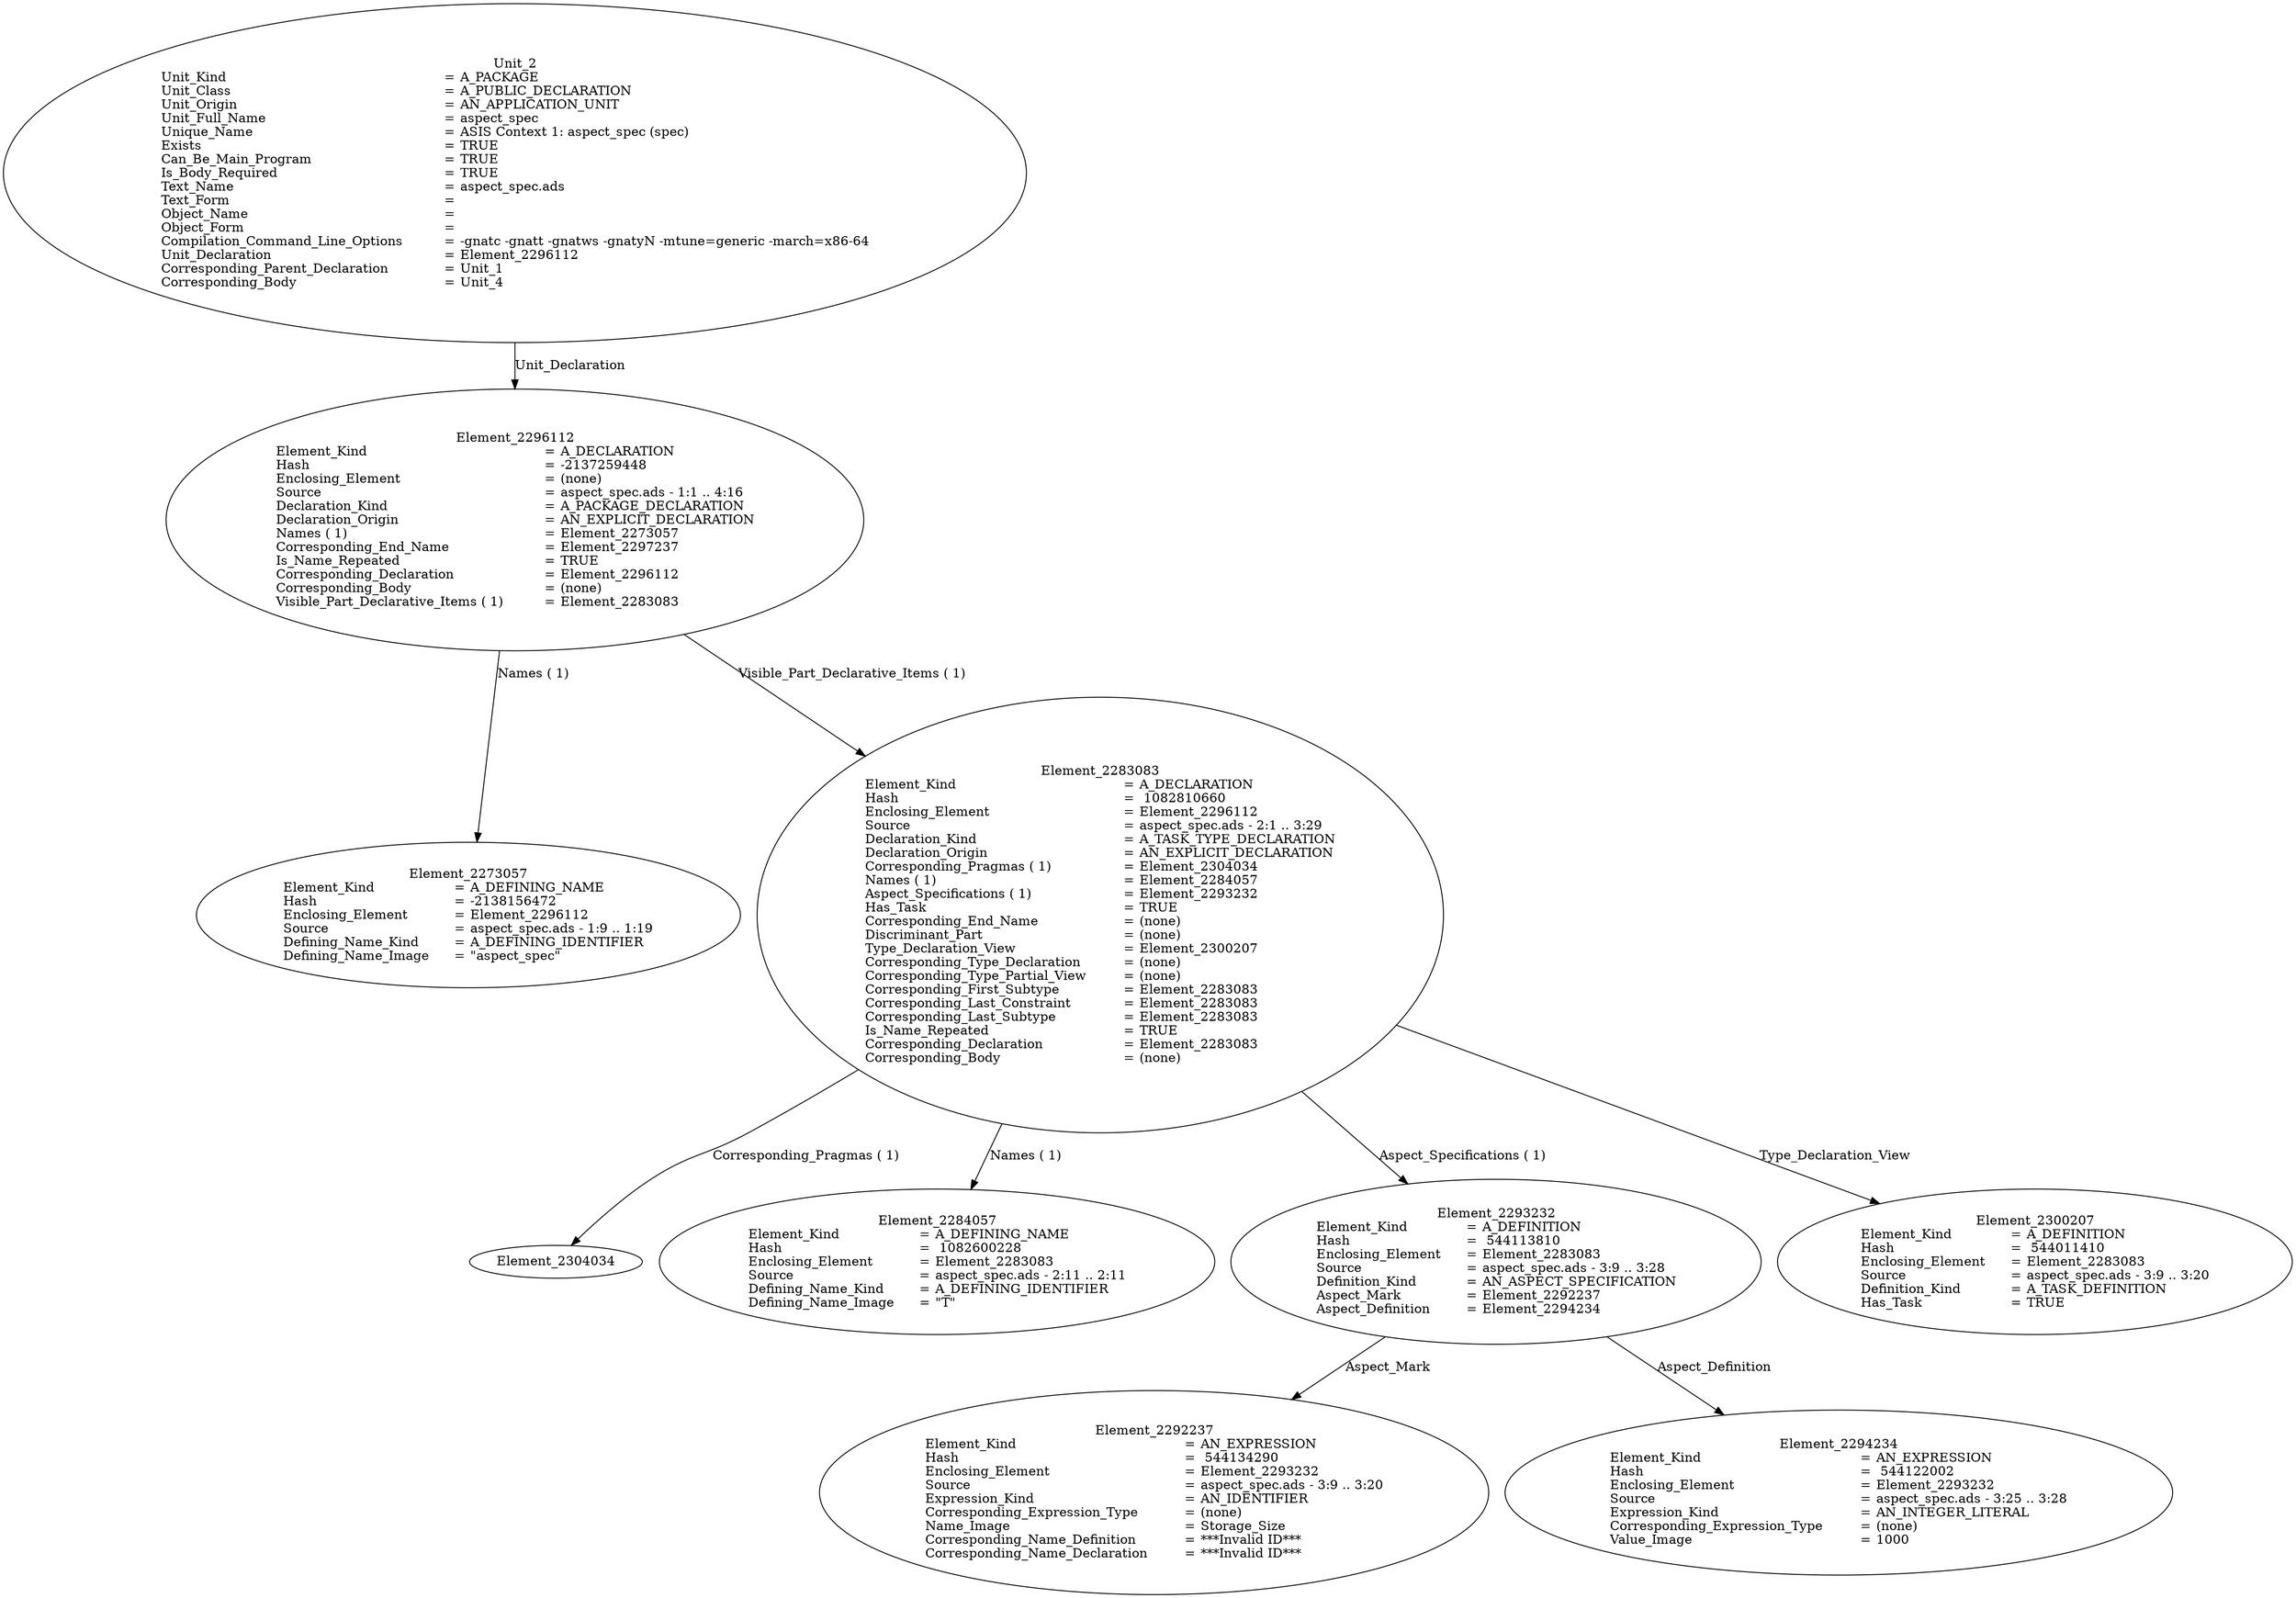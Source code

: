 digraph "aspect_spec.adt" {
  Unit_2 -> Element_2296112
      [ label=Unit_Declaration ];
  Unit_2
      [ label=<<TABLE BORDER="0" CELLBORDER="0" CELLSPACING="0" CELLPADDING="0"> 
          <TR><TD COLSPAN="3">Unit_2</TD></TR>
          <TR><TD ALIGN="LEFT">Unit_Kind   </TD><TD> = </TD><TD ALIGN="LEFT">A_PACKAGE</TD></TR>
          <TR><TD ALIGN="LEFT">Unit_Class   </TD><TD> = </TD><TD ALIGN="LEFT">A_PUBLIC_DECLARATION</TD></TR>
          <TR><TD ALIGN="LEFT">Unit_Origin   </TD><TD> = </TD><TD ALIGN="LEFT">AN_APPLICATION_UNIT</TD></TR>
          <TR><TD ALIGN="LEFT">Unit_Full_Name    </TD><TD> = </TD><TD ALIGN="LEFT">aspect_spec</TD></TR>
          <TR><TD ALIGN="LEFT">Unique_Name   </TD><TD> = </TD><TD ALIGN="LEFT">ASIS Context 1: aspect_spec (spec)</TD></TR>
          <TR><TD ALIGN="LEFT">Exists  </TD><TD> = </TD><TD ALIGN="LEFT">TRUE</TD></TR>
          <TR><TD ALIGN="LEFT">Can_Be_Main_Program     </TD><TD> = </TD><TD ALIGN="LEFT">TRUE</TD></TR>
          <TR><TD ALIGN="LEFT">Is_Body_Required     </TD><TD> = </TD><TD ALIGN="LEFT">TRUE</TD></TR>
          <TR><TD ALIGN="LEFT">Text_Name   </TD><TD> = </TD><TD ALIGN="LEFT">aspect_spec.ads</TD></TR>
          <TR><TD ALIGN="LEFT">Text_Form   </TD><TD> = </TD><TD ALIGN="LEFT"></TD></TR>
          <TR><TD ALIGN="LEFT">Object_Name   </TD><TD> = </TD><TD ALIGN="LEFT"></TD></TR>
          <TR><TD ALIGN="LEFT">Object_Form   </TD><TD> = </TD><TD ALIGN="LEFT"></TD></TR>
          <TR><TD ALIGN="LEFT">Compilation_Command_Line_Options         </TD><TD> = </TD><TD ALIGN="LEFT">-gnatc -gnatt -gnatws -gnatyN -mtune=generic -march=x86-64</TD></TR>
          <TR><TD ALIGN="LEFT">Unit_Declaration     </TD><TD> = </TD><TD ALIGN="LEFT">Element_2296112</TD></TR>
          <TR><TD ALIGN="LEFT">Corresponding_Parent_Declaration         </TD><TD> = </TD><TD ALIGN="LEFT">Unit_1</TD></TR>
          <TR><TD ALIGN="LEFT">Corresponding_Body     </TD><TD> = </TD><TD ALIGN="LEFT">Unit_4</TD></TR>
          </TABLE>> ];
  Element_2296112 -> Element_2273057
      [ label="Names ( 1)" ];
  Element_2296112 -> Element_2283083
      [ label="Visible_Part_Declarative_Items ( 1)" ];
  Element_2296112
      [ label=<<TABLE BORDER="0" CELLBORDER="0" CELLSPACING="0" CELLPADDING="0"> 
          <TR><TD COLSPAN="3">Element_2296112</TD></TR>
          <TR><TD ALIGN="LEFT">Element_Kind    </TD><TD> = </TD><TD ALIGN="LEFT">A_DECLARATION</TD></TR>
          <TR><TD ALIGN="LEFT">Hash  </TD><TD> = </TD><TD ALIGN="LEFT">-2137259448</TD></TR>
          <TR><TD ALIGN="LEFT">Enclosing_Element     </TD><TD> = </TD><TD ALIGN="LEFT">(none)</TD></TR>
          <TR><TD ALIGN="LEFT">Source  </TD><TD> = </TD><TD ALIGN="LEFT">aspect_spec.ads - 1:1 .. 4:16</TD></TR>
          <TR><TD ALIGN="LEFT">Declaration_Kind     </TD><TD> = </TD><TD ALIGN="LEFT">A_PACKAGE_DECLARATION</TD></TR>
          <TR><TD ALIGN="LEFT">Declaration_Origin     </TD><TD> = </TD><TD ALIGN="LEFT">AN_EXPLICIT_DECLARATION</TD></TR>
          <TR><TD ALIGN="LEFT">Names ( 1)   </TD><TD> = </TD><TD ALIGN="LEFT">Element_2273057</TD></TR>
          <TR><TD ALIGN="LEFT">Corresponding_End_Name      </TD><TD> = </TD><TD ALIGN="LEFT">Element_2297237</TD></TR>
          <TR><TD ALIGN="LEFT">Is_Name_Repeated     </TD><TD> = </TD><TD ALIGN="LEFT">TRUE</TD></TR>
          <TR><TD ALIGN="LEFT">Corresponding_Declaration       </TD><TD> = </TD><TD ALIGN="LEFT">Element_2296112</TD></TR>
          <TR><TD ALIGN="LEFT">Corresponding_Body     </TD><TD> = </TD><TD ALIGN="LEFT">(none)</TD></TR>
          <TR><TD ALIGN="LEFT">Visible_Part_Declarative_Items ( 1)         </TD><TD> = </TD><TD ALIGN="LEFT">Element_2283083</TD></TR>
          </TABLE>> ];
  Element_2273057
      [ label=<<TABLE BORDER="0" CELLBORDER="0" CELLSPACING="0" CELLPADDING="0"> 
          <TR><TD COLSPAN="3">Element_2273057</TD></TR>
          <TR><TD ALIGN="LEFT">Element_Kind    </TD><TD> = </TD><TD ALIGN="LEFT">A_DEFINING_NAME</TD></TR>
          <TR><TD ALIGN="LEFT">Hash  </TD><TD> = </TD><TD ALIGN="LEFT">-2138156472</TD></TR>
          <TR><TD ALIGN="LEFT">Enclosing_Element     </TD><TD> = </TD><TD ALIGN="LEFT">Element_2296112</TD></TR>
          <TR><TD ALIGN="LEFT">Source  </TD><TD> = </TD><TD ALIGN="LEFT">aspect_spec.ads - 1:9 .. 1:19</TD></TR>
          <TR><TD ALIGN="LEFT">Defining_Name_Kind     </TD><TD> = </TD><TD ALIGN="LEFT">A_DEFINING_IDENTIFIER</TD></TR>
          <TR><TD ALIGN="LEFT">Defining_Name_Image     </TD><TD> = </TD><TD ALIGN="LEFT">"aspect_spec"</TD></TR>
          </TABLE>> ];
  Element_2283083 -> Element_2304034
      [ label="Corresponding_Pragmas ( 1)" ];
  Element_2283083 -> Element_2284057
      [ label="Names ( 1)" ];
  Element_2283083 -> Element_2293232
      [ label="Aspect_Specifications ( 1)" ];
  Element_2283083 -> Element_2300207
      [ label=Type_Declaration_View ];
  Element_2283083
      [ label=<<TABLE BORDER="0" CELLBORDER="0" CELLSPACING="0" CELLPADDING="0"> 
          <TR><TD COLSPAN="3">Element_2283083</TD></TR>
          <TR><TD ALIGN="LEFT">Element_Kind    </TD><TD> = </TD><TD ALIGN="LEFT">A_DECLARATION</TD></TR>
          <TR><TD ALIGN="LEFT">Hash  </TD><TD> = </TD><TD ALIGN="LEFT"> 1082810660</TD></TR>
          <TR><TD ALIGN="LEFT">Enclosing_Element     </TD><TD> = </TD><TD ALIGN="LEFT">Element_2296112</TD></TR>
          <TR><TD ALIGN="LEFT">Source  </TD><TD> = </TD><TD ALIGN="LEFT">aspect_spec.ads - 2:1 .. 3:29</TD></TR>
          <TR><TD ALIGN="LEFT">Declaration_Kind     </TD><TD> = </TD><TD ALIGN="LEFT">A_TASK_TYPE_DECLARATION</TD></TR>
          <TR><TD ALIGN="LEFT">Declaration_Origin     </TD><TD> = </TD><TD ALIGN="LEFT">AN_EXPLICIT_DECLARATION</TD></TR>
          <TR><TD ALIGN="LEFT">Corresponding_Pragmas ( 1)       </TD><TD> = </TD><TD ALIGN="LEFT">Element_2304034</TD></TR>
          <TR><TD ALIGN="LEFT">Names ( 1)   </TD><TD> = </TD><TD ALIGN="LEFT">Element_2284057</TD></TR>
          <TR><TD ALIGN="LEFT">Aspect_Specifications ( 1)       </TD><TD> = </TD><TD ALIGN="LEFT">Element_2293232</TD></TR>
          <TR><TD ALIGN="LEFT">Has_Task   </TD><TD> = </TD><TD ALIGN="LEFT">TRUE</TD></TR>
          <TR><TD ALIGN="LEFT">Corresponding_End_Name      </TD><TD> = </TD><TD ALIGN="LEFT">(none)</TD></TR>
          <TR><TD ALIGN="LEFT">Discriminant_Part     </TD><TD> = </TD><TD ALIGN="LEFT">(none)</TD></TR>
          <TR><TD ALIGN="LEFT">Type_Declaration_View      </TD><TD> = </TD><TD ALIGN="LEFT">Element_2300207</TD></TR>
          <TR><TD ALIGN="LEFT">Corresponding_Type_Declaration        </TD><TD> = </TD><TD ALIGN="LEFT">(none)</TD></TR>
          <TR><TD ALIGN="LEFT">Corresponding_Type_Partial_View        </TD><TD> = </TD><TD ALIGN="LEFT">(none)</TD></TR>
          <TR><TD ALIGN="LEFT">Corresponding_First_Subtype       </TD><TD> = </TD><TD ALIGN="LEFT">Element_2283083</TD></TR>
          <TR><TD ALIGN="LEFT">Corresponding_Last_Constraint        </TD><TD> = </TD><TD ALIGN="LEFT">Element_2283083</TD></TR>
          <TR><TD ALIGN="LEFT">Corresponding_Last_Subtype       </TD><TD> = </TD><TD ALIGN="LEFT">Element_2283083</TD></TR>
          <TR><TD ALIGN="LEFT">Is_Name_Repeated     </TD><TD> = </TD><TD ALIGN="LEFT">TRUE</TD></TR>
          <TR><TD ALIGN="LEFT">Corresponding_Declaration       </TD><TD> = </TD><TD ALIGN="LEFT">Element_2283083</TD></TR>
          <TR><TD ALIGN="LEFT">Corresponding_Body     </TD><TD> = </TD><TD ALIGN="LEFT">(none)</TD></TR>
          </TABLE>> ];
  Element_2284057
      [ label=<<TABLE BORDER="0" CELLBORDER="0" CELLSPACING="0" CELLPADDING="0"> 
          <TR><TD COLSPAN="3">Element_2284057</TD></TR>
          <TR><TD ALIGN="LEFT">Element_Kind    </TD><TD> = </TD><TD ALIGN="LEFT">A_DEFINING_NAME</TD></TR>
          <TR><TD ALIGN="LEFT">Hash  </TD><TD> = </TD><TD ALIGN="LEFT"> 1082600228</TD></TR>
          <TR><TD ALIGN="LEFT">Enclosing_Element     </TD><TD> = </TD><TD ALIGN="LEFT">Element_2283083</TD></TR>
          <TR><TD ALIGN="LEFT">Source  </TD><TD> = </TD><TD ALIGN="LEFT">aspect_spec.ads - 2:11 .. 2:11</TD></TR>
          <TR><TD ALIGN="LEFT">Defining_Name_Kind     </TD><TD> = </TD><TD ALIGN="LEFT">A_DEFINING_IDENTIFIER</TD></TR>
          <TR><TD ALIGN="LEFT">Defining_Name_Image     </TD><TD> = </TD><TD ALIGN="LEFT">"T"</TD></TR>
          </TABLE>> ];
  Element_2293232 -> Element_2292237
      [ label=Aspect_Mark ];
  Element_2293232 -> Element_2294234
      [ label=Aspect_Definition ];
  Element_2293232
      [ label=<<TABLE BORDER="0" CELLBORDER="0" CELLSPACING="0" CELLPADDING="0"> 
          <TR><TD COLSPAN="3">Element_2293232</TD></TR>
          <TR><TD ALIGN="LEFT">Element_Kind    </TD><TD> = </TD><TD ALIGN="LEFT">A_DEFINITION</TD></TR>
          <TR><TD ALIGN="LEFT">Hash  </TD><TD> = </TD><TD ALIGN="LEFT"> 544113810</TD></TR>
          <TR><TD ALIGN="LEFT">Enclosing_Element     </TD><TD> = </TD><TD ALIGN="LEFT">Element_2283083</TD></TR>
          <TR><TD ALIGN="LEFT">Source  </TD><TD> = </TD><TD ALIGN="LEFT">aspect_spec.ads - 3:9 .. 3:28</TD></TR>
          <TR><TD ALIGN="LEFT">Definition_Kind    </TD><TD> = </TD><TD ALIGN="LEFT">AN_ASPECT_SPECIFICATION</TD></TR>
          <TR><TD ALIGN="LEFT">Aspect_Mark   </TD><TD> = </TD><TD ALIGN="LEFT">Element_2292237</TD></TR>
          <TR><TD ALIGN="LEFT">Aspect_Definition     </TD><TD> = </TD><TD ALIGN="LEFT">Element_2294234</TD></TR>
          </TABLE>> ];
  Element_2292237
      [ label=<<TABLE BORDER="0" CELLBORDER="0" CELLSPACING="0" CELLPADDING="0"> 
          <TR><TD COLSPAN="3">Element_2292237</TD></TR>
          <TR><TD ALIGN="LEFT">Element_Kind    </TD><TD> = </TD><TD ALIGN="LEFT">AN_EXPRESSION</TD></TR>
          <TR><TD ALIGN="LEFT">Hash  </TD><TD> = </TD><TD ALIGN="LEFT"> 544134290</TD></TR>
          <TR><TD ALIGN="LEFT">Enclosing_Element     </TD><TD> = </TD><TD ALIGN="LEFT">Element_2293232</TD></TR>
          <TR><TD ALIGN="LEFT">Source  </TD><TD> = </TD><TD ALIGN="LEFT">aspect_spec.ads - 3:9 .. 3:20</TD></TR>
          <TR><TD ALIGN="LEFT">Expression_Kind    </TD><TD> = </TD><TD ALIGN="LEFT">AN_IDENTIFIER</TD></TR>
          <TR><TD ALIGN="LEFT">Corresponding_Expression_Type        </TD><TD> = </TD><TD ALIGN="LEFT">(none)</TD></TR>
          <TR><TD ALIGN="LEFT">Name_Image   </TD><TD> = </TD><TD ALIGN="LEFT">Storage_Size</TD></TR>
          <TR><TD ALIGN="LEFT">Corresponding_Name_Definition        </TD><TD> = </TD><TD ALIGN="LEFT">***Invalid ID***</TD></TR>
          <TR><TD ALIGN="LEFT">Corresponding_Name_Declaration        </TD><TD> = </TD><TD ALIGN="LEFT">***Invalid ID***</TD></TR>
          </TABLE>> ];
  Element_2294234
      [ label=<<TABLE BORDER="0" CELLBORDER="0" CELLSPACING="0" CELLPADDING="0"> 
          <TR><TD COLSPAN="3">Element_2294234</TD></TR>
          <TR><TD ALIGN="LEFT">Element_Kind    </TD><TD> = </TD><TD ALIGN="LEFT">AN_EXPRESSION</TD></TR>
          <TR><TD ALIGN="LEFT">Hash  </TD><TD> = </TD><TD ALIGN="LEFT"> 544122002</TD></TR>
          <TR><TD ALIGN="LEFT">Enclosing_Element     </TD><TD> = </TD><TD ALIGN="LEFT">Element_2293232</TD></TR>
          <TR><TD ALIGN="LEFT">Source  </TD><TD> = </TD><TD ALIGN="LEFT">aspect_spec.ads - 3:25 .. 3:28</TD></TR>
          <TR><TD ALIGN="LEFT">Expression_Kind    </TD><TD> = </TD><TD ALIGN="LEFT">AN_INTEGER_LITERAL</TD></TR>
          <TR><TD ALIGN="LEFT">Corresponding_Expression_Type        </TD><TD> = </TD><TD ALIGN="LEFT">(none)</TD></TR>
          <TR><TD ALIGN="LEFT">Value_Image   </TD><TD> = </TD><TD ALIGN="LEFT">1000</TD></TR>
          </TABLE>> ];
  Element_2300207
      [ label=<<TABLE BORDER="0" CELLBORDER="0" CELLSPACING="0" CELLPADDING="0"> 
          <TR><TD COLSPAN="3">Element_2300207</TD></TR>
          <TR><TD ALIGN="LEFT">Element_Kind    </TD><TD> = </TD><TD ALIGN="LEFT">A_DEFINITION</TD></TR>
          <TR><TD ALIGN="LEFT">Hash  </TD><TD> = </TD><TD ALIGN="LEFT"> 544011410</TD></TR>
          <TR><TD ALIGN="LEFT">Enclosing_Element     </TD><TD> = </TD><TD ALIGN="LEFT">Element_2283083</TD></TR>
          <TR><TD ALIGN="LEFT">Source  </TD><TD> = </TD><TD ALIGN="LEFT">aspect_spec.ads - 3:9 .. 3:20</TD></TR>
          <TR><TD ALIGN="LEFT">Definition_Kind    </TD><TD> = </TD><TD ALIGN="LEFT">A_TASK_DEFINITION</TD></TR>
          <TR><TD ALIGN="LEFT">Has_Task   </TD><TD> = </TD><TD ALIGN="LEFT">TRUE</TD></TR>
          </TABLE>> ]
}
